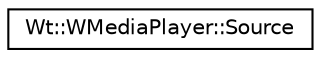 digraph "Graphical Class Hierarchy"
{
 // LATEX_PDF_SIZE
  edge [fontname="Helvetica",fontsize="10",labelfontname="Helvetica",labelfontsize="10"];
  node [fontname="Helvetica",fontsize="10",shape=record];
  rankdir="LR";
  Node0 [label="Wt::WMediaPlayer::Source",height=0.2,width=0.4,color="black", fillcolor="white", style="filled",URL="$structWt_1_1WMediaPlayer_1_1Source.html",tooltip=" "];
}
